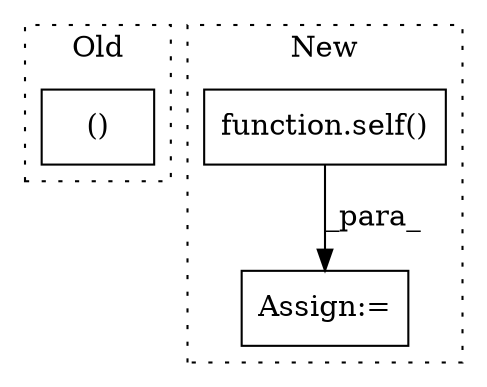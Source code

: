 digraph G {
subgraph cluster0 {
1 [label="()" a="54" s="15109" l="7" shape="box"];
label = "Old";
style="dotted";
}
subgraph cluster1 {
2 [label="function.self()" a="75" s="16094,16100" l="5,6" shape="box"];
3 [label="Assign:=" a="68" s="16091" l="3" shape="box"];
label = "New";
style="dotted";
}
2 -> 3 [label="_para_"];
}